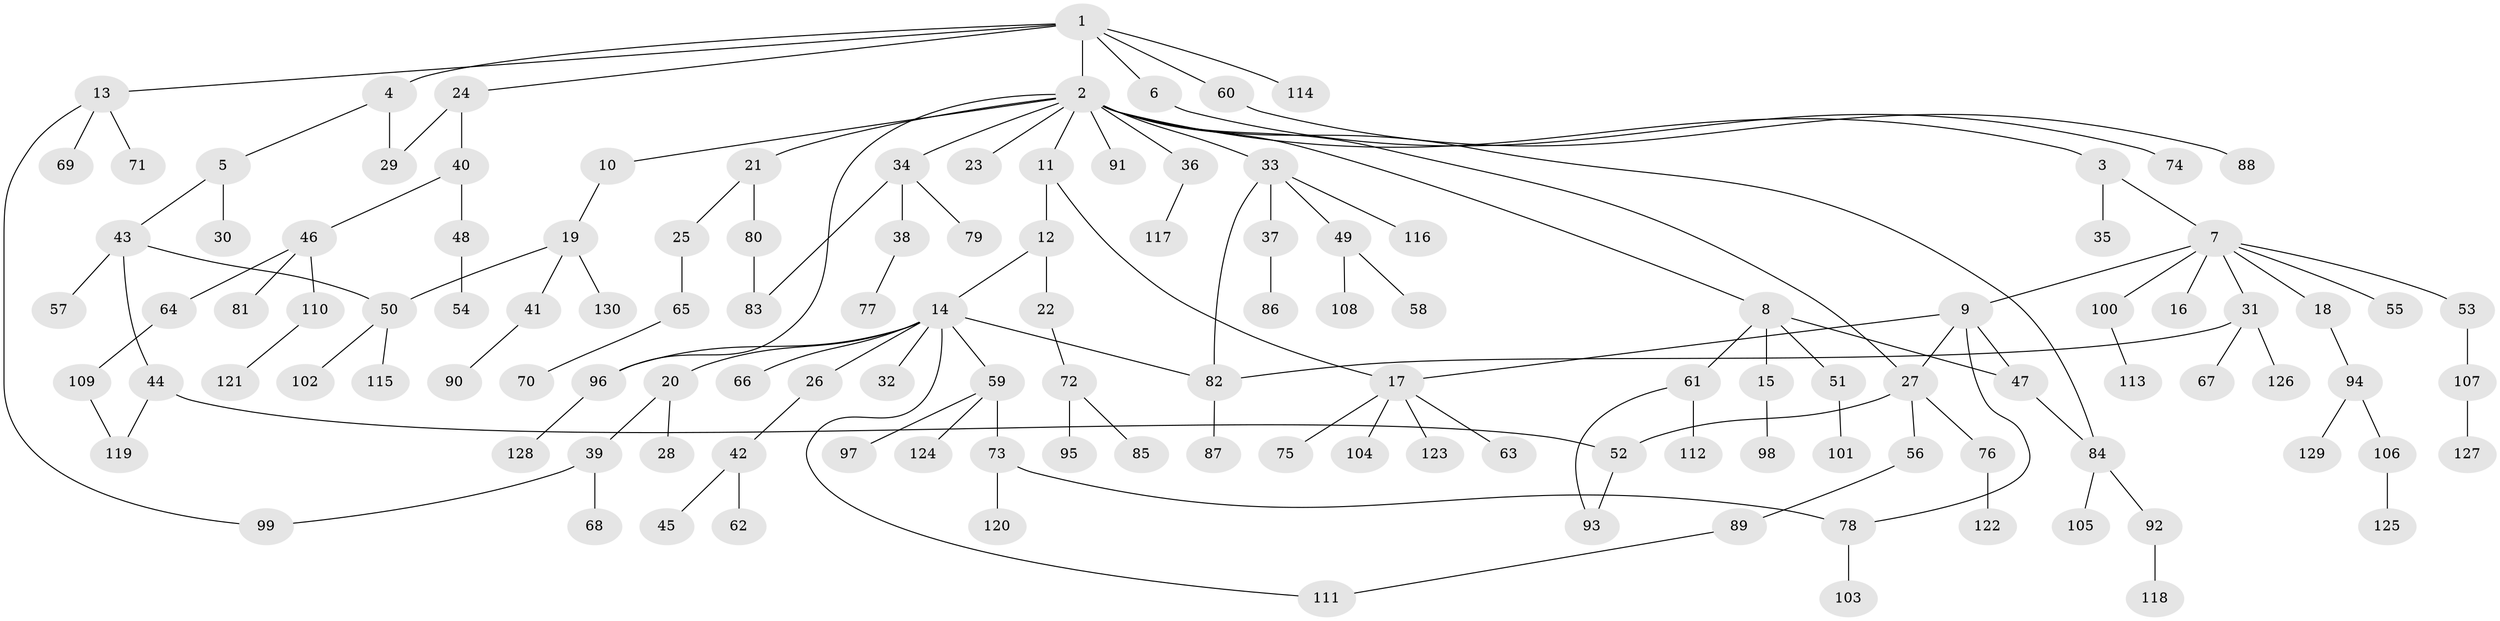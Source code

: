// Generated by graph-tools (version 1.1) at 2025/10/02/27/25 16:10:54]
// undirected, 130 vertices, 145 edges
graph export_dot {
graph [start="1"]
  node [color=gray90,style=filled];
  1;
  2;
  3;
  4;
  5;
  6;
  7;
  8;
  9;
  10;
  11;
  12;
  13;
  14;
  15;
  16;
  17;
  18;
  19;
  20;
  21;
  22;
  23;
  24;
  25;
  26;
  27;
  28;
  29;
  30;
  31;
  32;
  33;
  34;
  35;
  36;
  37;
  38;
  39;
  40;
  41;
  42;
  43;
  44;
  45;
  46;
  47;
  48;
  49;
  50;
  51;
  52;
  53;
  54;
  55;
  56;
  57;
  58;
  59;
  60;
  61;
  62;
  63;
  64;
  65;
  66;
  67;
  68;
  69;
  70;
  71;
  72;
  73;
  74;
  75;
  76;
  77;
  78;
  79;
  80;
  81;
  82;
  83;
  84;
  85;
  86;
  87;
  88;
  89;
  90;
  91;
  92;
  93;
  94;
  95;
  96;
  97;
  98;
  99;
  100;
  101;
  102;
  103;
  104;
  105;
  106;
  107;
  108;
  109;
  110;
  111;
  112;
  113;
  114;
  115;
  116;
  117;
  118;
  119;
  120;
  121;
  122;
  123;
  124;
  125;
  126;
  127;
  128;
  129;
  130;
  1 -- 2;
  1 -- 4;
  1 -- 6;
  1 -- 13;
  1 -- 24;
  1 -- 60;
  1 -- 114;
  2 -- 3;
  2 -- 8;
  2 -- 10;
  2 -- 11;
  2 -- 21;
  2 -- 23;
  2 -- 27;
  2 -- 33;
  2 -- 34;
  2 -- 36;
  2 -- 91;
  2 -- 96;
  2 -- 84;
  3 -- 7;
  3 -- 35;
  4 -- 5;
  4 -- 29;
  5 -- 30;
  5 -- 43;
  6 -- 74;
  7 -- 9;
  7 -- 16;
  7 -- 18;
  7 -- 31;
  7 -- 53;
  7 -- 55;
  7 -- 100;
  8 -- 15;
  8 -- 47;
  8 -- 51;
  8 -- 61;
  9 -- 17;
  9 -- 78;
  9 -- 27;
  9 -- 47;
  10 -- 19;
  11 -- 12;
  11 -- 17;
  12 -- 14;
  12 -- 22;
  13 -- 69;
  13 -- 71;
  13 -- 99;
  14 -- 20;
  14 -- 26;
  14 -- 32;
  14 -- 59;
  14 -- 66;
  14 -- 111;
  14 -- 82;
  14 -- 96;
  15 -- 98;
  17 -- 63;
  17 -- 75;
  17 -- 104;
  17 -- 123;
  18 -- 94;
  19 -- 41;
  19 -- 130;
  19 -- 50;
  20 -- 28;
  20 -- 39;
  21 -- 25;
  21 -- 80;
  22 -- 72;
  24 -- 29;
  24 -- 40;
  25 -- 65;
  26 -- 42;
  27 -- 56;
  27 -- 76;
  27 -- 52;
  31 -- 67;
  31 -- 126;
  31 -- 82;
  33 -- 37;
  33 -- 49;
  33 -- 82;
  33 -- 116;
  34 -- 38;
  34 -- 79;
  34 -- 83;
  36 -- 117;
  37 -- 86;
  38 -- 77;
  39 -- 68;
  39 -- 99;
  40 -- 46;
  40 -- 48;
  41 -- 90;
  42 -- 45;
  42 -- 62;
  43 -- 44;
  43 -- 50;
  43 -- 57;
  44 -- 52;
  44 -- 119;
  46 -- 64;
  46 -- 81;
  46 -- 110;
  47 -- 84;
  48 -- 54;
  49 -- 58;
  49 -- 108;
  50 -- 102;
  50 -- 115;
  51 -- 101;
  52 -- 93;
  53 -- 107;
  56 -- 89;
  59 -- 73;
  59 -- 97;
  59 -- 124;
  60 -- 88;
  61 -- 112;
  61 -- 93;
  64 -- 109;
  65 -- 70;
  72 -- 85;
  72 -- 95;
  73 -- 78;
  73 -- 120;
  76 -- 122;
  78 -- 103;
  80 -- 83;
  82 -- 87;
  84 -- 92;
  84 -- 105;
  89 -- 111;
  92 -- 118;
  94 -- 106;
  94 -- 129;
  96 -- 128;
  100 -- 113;
  106 -- 125;
  107 -- 127;
  109 -- 119;
  110 -- 121;
}

